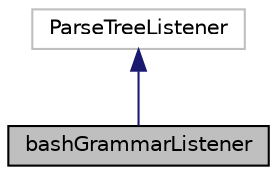 digraph "bashGrammarListener"
{
 // LATEX_PDF_SIZE
  edge [fontname="Helvetica",fontsize="10",labelfontname="Helvetica",labelfontsize="10"];
  node [fontname="Helvetica",fontsize="10",shape=record];
  Node1 [label="bashGrammarListener",height=0.2,width=0.4,color="black", fillcolor="grey75", style="filled", fontcolor="black",tooltip="This interface defines a complete listener for a parse tree produced by bashGrammarParser."];
  Node2 -> Node1 [dir="back",color="midnightblue",fontsize="10",style="solid",fontname="Helvetica"];
  Node2 [label="ParseTreeListener",height=0.2,width=0.4,color="grey75", fillcolor="white", style="filled",tooltip=" "];
}

